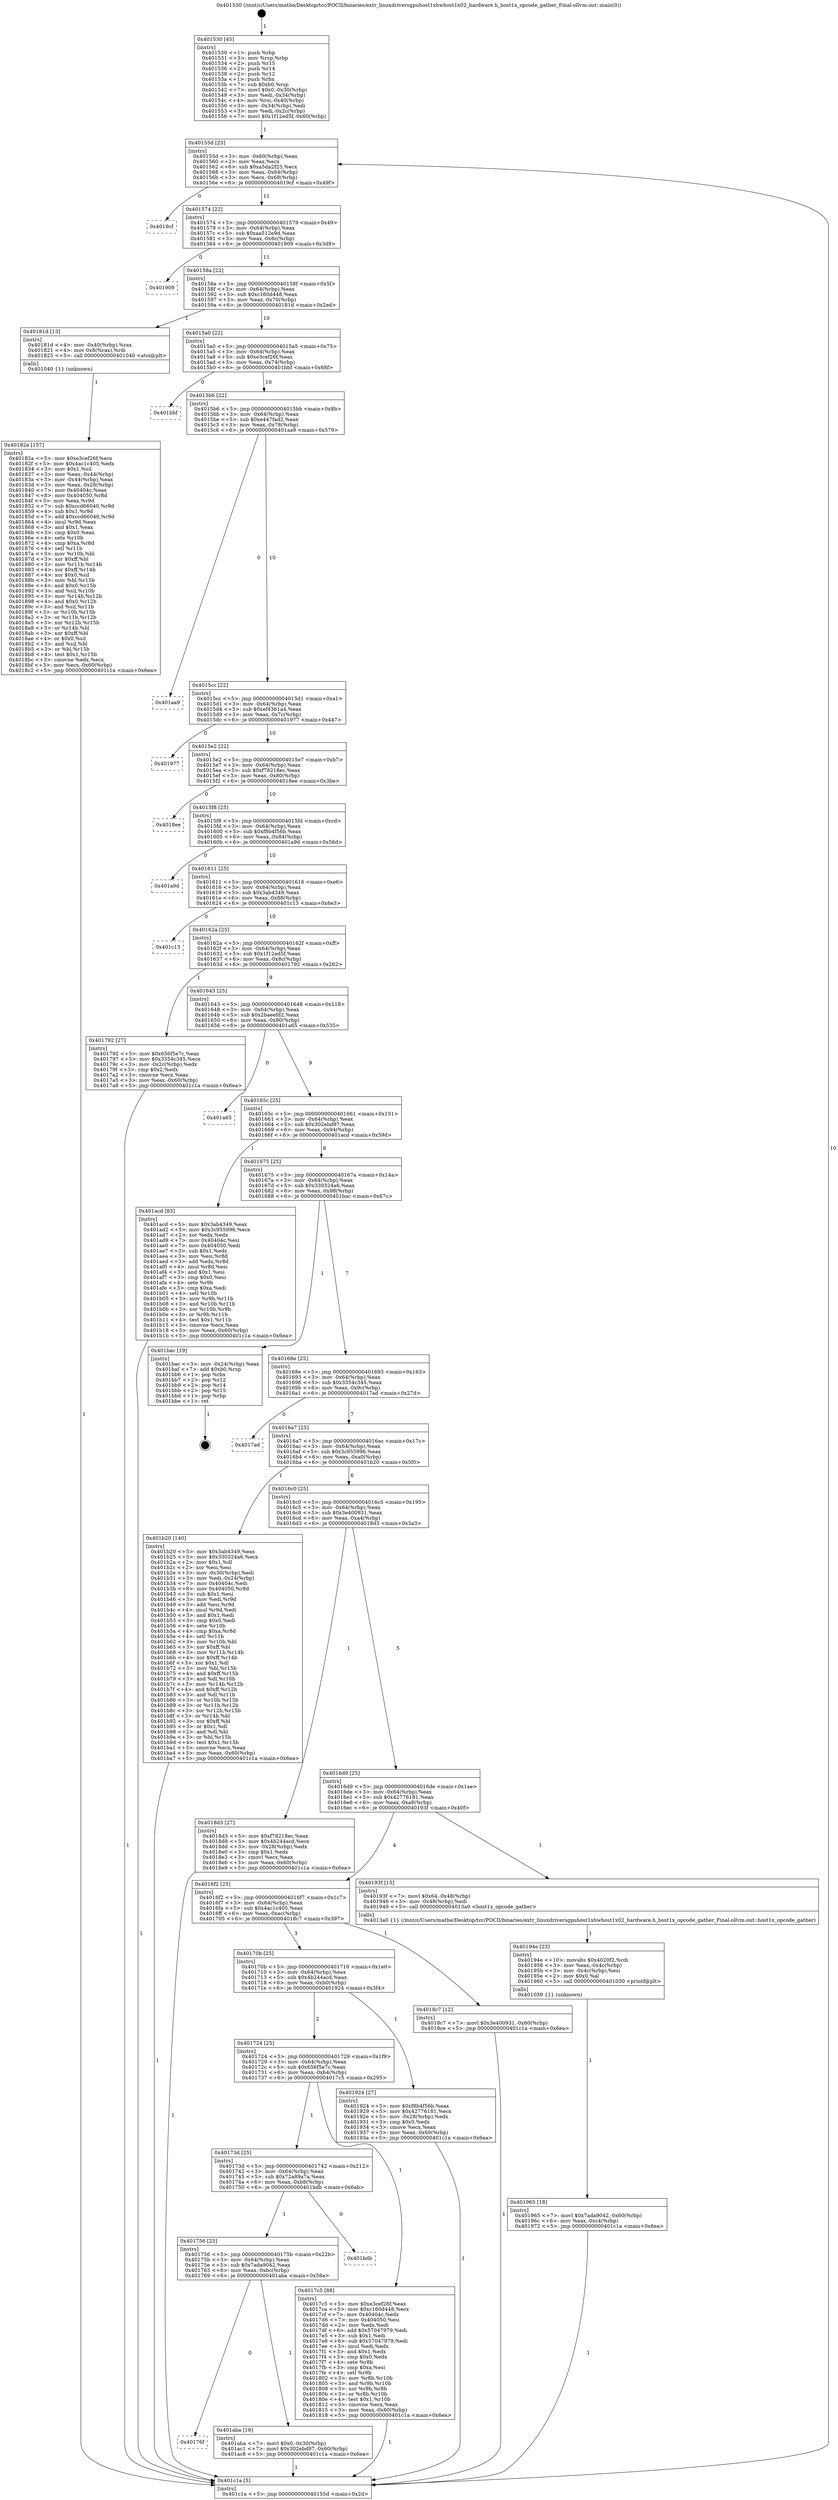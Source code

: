 digraph "0x401530" {
  label = "0x401530 (/mnt/c/Users/mathe/Desktop/tcc/POCII/binaries/extr_linuxdriversgpuhost1xhwhost1x02_hardware.h_host1x_opcode_gather_Final-ollvm.out::main(0))"
  labelloc = "t"
  node[shape=record]

  Entry [label="",width=0.3,height=0.3,shape=circle,fillcolor=black,style=filled]
  "0x40155d" [label="{
     0x40155d [23]\l
     | [instrs]\l
     &nbsp;&nbsp;0x40155d \<+3\>: mov -0x60(%rbp),%eax\l
     &nbsp;&nbsp;0x401560 \<+2\>: mov %eax,%ecx\l
     &nbsp;&nbsp;0x401562 \<+6\>: sub $0xa5da2f23,%ecx\l
     &nbsp;&nbsp;0x401568 \<+3\>: mov %eax,-0x64(%rbp)\l
     &nbsp;&nbsp;0x40156b \<+3\>: mov %ecx,-0x68(%rbp)\l
     &nbsp;&nbsp;0x40156e \<+6\>: je 00000000004019cf \<main+0x49f\>\l
  }"]
  "0x4019cf" [label="{
     0x4019cf\l
  }", style=dashed]
  "0x401574" [label="{
     0x401574 [22]\l
     | [instrs]\l
     &nbsp;&nbsp;0x401574 \<+5\>: jmp 0000000000401579 \<main+0x49\>\l
     &nbsp;&nbsp;0x401579 \<+3\>: mov -0x64(%rbp),%eax\l
     &nbsp;&nbsp;0x40157c \<+5\>: sub $0xaa512e9d,%eax\l
     &nbsp;&nbsp;0x401581 \<+3\>: mov %eax,-0x6c(%rbp)\l
     &nbsp;&nbsp;0x401584 \<+6\>: je 0000000000401909 \<main+0x3d9\>\l
  }"]
  Exit [label="",width=0.3,height=0.3,shape=circle,fillcolor=black,style=filled,peripheries=2]
  "0x401909" [label="{
     0x401909\l
  }", style=dashed]
  "0x40158a" [label="{
     0x40158a [22]\l
     | [instrs]\l
     &nbsp;&nbsp;0x40158a \<+5\>: jmp 000000000040158f \<main+0x5f\>\l
     &nbsp;&nbsp;0x40158f \<+3\>: mov -0x64(%rbp),%eax\l
     &nbsp;&nbsp;0x401592 \<+5\>: sub $0xc160d448,%eax\l
     &nbsp;&nbsp;0x401597 \<+3\>: mov %eax,-0x70(%rbp)\l
     &nbsp;&nbsp;0x40159a \<+6\>: je 000000000040181d \<main+0x2ed\>\l
  }"]
  "0x40176f" [label="{
     0x40176f\l
  }", style=dashed]
  "0x40181d" [label="{
     0x40181d [13]\l
     | [instrs]\l
     &nbsp;&nbsp;0x40181d \<+4\>: mov -0x40(%rbp),%rax\l
     &nbsp;&nbsp;0x401821 \<+4\>: mov 0x8(%rax),%rdi\l
     &nbsp;&nbsp;0x401825 \<+5\>: call 0000000000401040 \<atoi@plt\>\l
     | [calls]\l
     &nbsp;&nbsp;0x401040 \{1\} (unknown)\l
  }"]
  "0x4015a0" [label="{
     0x4015a0 [22]\l
     | [instrs]\l
     &nbsp;&nbsp;0x4015a0 \<+5\>: jmp 00000000004015a5 \<main+0x75\>\l
     &nbsp;&nbsp;0x4015a5 \<+3\>: mov -0x64(%rbp),%eax\l
     &nbsp;&nbsp;0x4015a8 \<+5\>: sub $0xe3cef26f,%eax\l
     &nbsp;&nbsp;0x4015ad \<+3\>: mov %eax,-0x74(%rbp)\l
     &nbsp;&nbsp;0x4015b0 \<+6\>: je 0000000000401bbf \<main+0x68f\>\l
  }"]
  "0x401aba" [label="{
     0x401aba [19]\l
     | [instrs]\l
     &nbsp;&nbsp;0x401aba \<+7\>: movl $0x0,-0x30(%rbp)\l
     &nbsp;&nbsp;0x401ac1 \<+7\>: movl $0x302ebd97,-0x60(%rbp)\l
     &nbsp;&nbsp;0x401ac8 \<+5\>: jmp 0000000000401c1a \<main+0x6ea\>\l
  }"]
  "0x401bbf" [label="{
     0x401bbf\l
  }", style=dashed]
  "0x4015b6" [label="{
     0x4015b6 [22]\l
     | [instrs]\l
     &nbsp;&nbsp;0x4015b6 \<+5\>: jmp 00000000004015bb \<main+0x8b\>\l
     &nbsp;&nbsp;0x4015bb \<+3\>: mov -0x64(%rbp),%eax\l
     &nbsp;&nbsp;0x4015be \<+5\>: sub $0xe447fad2,%eax\l
     &nbsp;&nbsp;0x4015c3 \<+3\>: mov %eax,-0x78(%rbp)\l
     &nbsp;&nbsp;0x4015c6 \<+6\>: je 0000000000401aa9 \<main+0x579\>\l
  }"]
  "0x401756" [label="{
     0x401756 [25]\l
     | [instrs]\l
     &nbsp;&nbsp;0x401756 \<+5\>: jmp 000000000040175b \<main+0x22b\>\l
     &nbsp;&nbsp;0x40175b \<+3\>: mov -0x64(%rbp),%eax\l
     &nbsp;&nbsp;0x40175e \<+5\>: sub $0x7ada9042,%eax\l
     &nbsp;&nbsp;0x401763 \<+6\>: mov %eax,-0xbc(%rbp)\l
     &nbsp;&nbsp;0x401769 \<+6\>: je 0000000000401aba \<main+0x58a\>\l
  }"]
  "0x401aa9" [label="{
     0x401aa9\l
  }", style=dashed]
  "0x4015cc" [label="{
     0x4015cc [22]\l
     | [instrs]\l
     &nbsp;&nbsp;0x4015cc \<+5\>: jmp 00000000004015d1 \<main+0xa1\>\l
     &nbsp;&nbsp;0x4015d1 \<+3\>: mov -0x64(%rbp),%eax\l
     &nbsp;&nbsp;0x4015d4 \<+5\>: sub $0xef4361a4,%eax\l
     &nbsp;&nbsp;0x4015d9 \<+3\>: mov %eax,-0x7c(%rbp)\l
     &nbsp;&nbsp;0x4015dc \<+6\>: je 0000000000401977 \<main+0x447\>\l
  }"]
  "0x401bdb" [label="{
     0x401bdb\l
  }", style=dashed]
  "0x401977" [label="{
     0x401977\l
  }", style=dashed]
  "0x4015e2" [label="{
     0x4015e2 [22]\l
     | [instrs]\l
     &nbsp;&nbsp;0x4015e2 \<+5\>: jmp 00000000004015e7 \<main+0xb7\>\l
     &nbsp;&nbsp;0x4015e7 \<+3\>: mov -0x64(%rbp),%eax\l
     &nbsp;&nbsp;0x4015ea \<+5\>: sub $0xf78218ec,%eax\l
     &nbsp;&nbsp;0x4015ef \<+3\>: mov %eax,-0x80(%rbp)\l
     &nbsp;&nbsp;0x4015f2 \<+6\>: je 00000000004018ee \<main+0x3be\>\l
  }"]
  "0x401965" [label="{
     0x401965 [18]\l
     | [instrs]\l
     &nbsp;&nbsp;0x401965 \<+7\>: movl $0x7ada9042,-0x60(%rbp)\l
     &nbsp;&nbsp;0x40196c \<+6\>: mov %eax,-0xc4(%rbp)\l
     &nbsp;&nbsp;0x401972 \<+5\>: jmp 0000000000401c1a \<main+0x6ea\>\l
  }"]
  "0x4018ee" [label="{
     0x4018ee\l
  }", style=dashed]
  "0x4015f8" [label="{
     0x4015f8 [25]\l
     | [instrs]\l
     &nbsp;&nbsp;0x4015f8 \<+5\>: jmp 00000000004015fd \<main+0xcd\>\l
     &nbsp;&nbsp;0x4015fd \<+3\>: mov -0x64(%rbp),%eax\l
     &nbsp;&nbsp;0x401600 \<+5\>: sub $0xf8b4f56b,%eax\l
     &nbsp;&nbsp;0x401605 \<+6\>: mov %eax,-0x84(%rbp)\l
     &nbsp;&nbsp;0x40160b \<+6\>: je 0000000000401a9d \<main+0x56d\>\l
  }"]
  "0x40194e" [label="{
     0x40194e [23]\l
     | [instrs]\l
     &nbsp;&nbsp;0x40194e \<+10\>: movabs $0x4020f2,%rdi\l
     &nbsp;&nbsp;0x401958 \<+3\>: mov %eax,-0x4c(%rbp)\l
     &nbsp;&nbsp;0x40195b \<+3\>: mov -0x4c(%rbp),%esi\l
     &nbsp;&nbsp;0x40195e \<+2\>: mov $0x0,%al\l
     &nbsp;&nbsp;0x401960 \<+5\>: call 0000000000401030 \<printf@plt\>\l
     | [calls]\l
     &nbsp;&nbsp;0x401030 \{1\} (unknown)\l
  }"]
  "0x401a9d" [label="{
     0x401a9d\l
  }", style=dashed]
  "0x401611" [label="{
     0x401611 [25]\l
     | [instrs]\l
     &nbsp;&nbsp;0x401611 \<+5\>: jmp 0000000000401616 \<main+0xe6\>\l
     &nbsp;&nbsp;0x401616 \<+3\>: mov -0x64(%rbp),%eax\l
     &nbsp;&nbsp;0x401619 \<+5\>: sub $0x3ab4349,%eax\l
     &nbsp;&nbsp;0x40161e \<+6\>: mov %eax,-0x88(%rbp)\l
     &nbsp;&nbsp;0x401624 \<+6\>: je 0000000000401c13 \<main+0x6e3\>\l
  }"]
  "0x40182a" [label="{
     0x40182a [157]\l
     | [instrs]\l
     &nbsp;&nbsp;0x40182a \<+5\>: mov $0xe3cef26f,%ecx\l
     &nbsp;&nbsp;0x40182f \<+5\>: mov $0x4ac1c405,%edx\l
     &nbsp;&nbsp;0x401834 \<+3\>: mov $0x1,%sil\l
     &nbsp;&nbsp;0x401837 \<+3\>: mov %eax,-0x44(%rbp)\l
     &nbsp;&nbsp;0x40183a \<+3\>: mov -0x44(%rbp),%eax\l
     &nbsp;&nbsp;0x40183d \<+3\>: mov %eax,-0x28(%rbp)\l
     &nbsp;&nbsp;0x401840 \<+7\>: mov 0x40404c,%eax\l
     &nbsp;&nbsp;0x401847 \<+8\>: mov 0x404050,%r8d\l
     &nbsp;&nbsp;0x40184f \<+3\>: mov %eax,%r9d\l
     &nbsp;&nbsp;0x401852 \<+7\>: sub $0xccd66040,%r9d\l
     &nbsp;&nbsp;0x401859 \<+4\>: sub $0x1,%r9d\l
     &nbsp;&nbsp;0x40185d \<+7\>: add $0xccd66040,%r9d\l
     &nbsp;&nbsp;0x401864 \<+4\>: imul %r9d,%eax\l
     &nbsp;&nbsp;0x401868 \<+3\>: and $0x1,%eax\l
     &nbsp;&nbsp;0x40186b \<+3\>: cmp $0x0,%eax\l
     &nbsp;&nbsp;0x40186e \<+4\>: sete %r10b\l
     &nbsp;&nbsp;0x401872 \<+4\>: cmp $0xa,%r8d\l
     &nbsp;&nbsp;0x401876 \<+4\>: setl %r11b\l
     &nbsp;&nbsp;0x40187a \<+3\>: mov %r10b,%bl\l
     &nbsp;&nbsp;0x40187d \<+3\>: xor $0xff,%bl\l
     &nbsp;&nbsp;0x401880 \<+3\>: mov %r11b,%r14b\l
     &nbsp;&nbsp;0x401883 \<+4\>: xor $0xff,%r14b\l
     &nbsp;&nbsp;0x401887 \<+4\>: xor $0x0,%sil\l
     &nbsp;&nbsp;0x40188b \<+3\>: mov %bl,%r15b\l
     &nbsp;&nbsp;0x40188e \<+4\>: and $0x0,%r15b\l
     &nbsp;&nbsp;0x401892 \<+3\>: and %sil,%r10b\l
     &nbsp;&nbsp;0x401895 \<+3\>: mov %r14b,%r12b\l
     &nbsp;&nbsp;0x401898 \<+4\>: and $0x0,%r12b\l
     &nbsp;&nbsp;0x40189c \<+3\>: and %sil,%r11b\l
     &nbsp;&nbsp;0x40189f \<+3\>: or %r10b,%r15b\l
     &nbsp;&nbsp;0x4018a2 \<+3\>: or %r11b,%r12b\l
     &nbsp;&nbsp;0x4018a5 \<+3\>: xor %r12b,%r15b\l
     &nbsp;&nbsp;0x4018a8 \<+3\>: or %r14b,%bl\l
     &nbsp;&nbsp;0x4018ab \<+3\>: xor $0xff,%bl\l
     &nbsp;&nbsp;0x4018ae \<+4\>: or $0x0,%sil\l
     &nbsp;&nbsp;0x4018b2 \<+3\>: and %sil,%bl\l
     &nbsp;&nbsp;0x4018b5 \<+3\>: or %bl,%r15b\l
     &nbsp;&nbsp;0x4018b8 \<+4\>: test $0x1,%r15b\l
     &nbsp;&nbsp;0x4018bc \<+3\>: cmovne %edx,%ecx\l
     &nbsp;&nbsp;0x4018bf \<+3\>: mov %ecx,-0x60(%rbp)\l
     &nbsp;&nbsp;0x4018c2 \<+5\>: jmp 0000000000401c1a \<main+0x6ea\>\l
  }"]
  "0x401c13" [label="{
     0x401c13\l
  }", style=dashed]
  "0x40162a" [label="{
     0x40162a [25]\l
     | [instrs]\l
     &nbsp;&nbsp;0x40162a \<+5\>: jmp 000000000040162f \<main+0xff\>\l
     &nbsp;&nbsp;0x40162f \<+3\>: mov -0x64(%rbp),%eax\l
     &nbsp;&nbsp;0x401632 \<+5\>: sub $0x1f12ed5f,%eax\l
     &nbsp;&nbsp;0x401637 \<+6\>: mov %eax,-0x8c(%rbp)\l
     &nbsp;&nbsp;0x40163d \<+6\>: je 0000000000401792 \<main+0x262\>\l
  }"]
  "0x40173d" [label="{
     0x40173d [25]\l
     | [instrs]\l
     &nbsp;&nbsp;0x40173d \<+5\>: jmp 0000000000401742 \<main+0x212\>\l
     &nbsp;&nbsp;0x401742 \<+3\>: mov -0x64(%rbp),%eax\l
     &nbsp;&nbsp;0x401745 \<+5\>: sub $0x72a89a7a,%eax\l
     &nbsp;&nbsp;0x40174a \<+6\>: mov %eax,-0xb8(%rbp)\l
     &nbsp;&nbsp;0x401750 \<+6\>: je 0000000000401bdb \<main+0x6ab\>\l
  }"]
  "0x401792" [label="{
     0x401792 [27]\l
     | [instrs]\l
     &nbsp;&nbsp;0x401792 \<+5\>: mov $0x656f5e7c,%eax\l
     &nbsp;&nbsp;0x401797 \<+5\>: mov $0x3354c345,%ecx\l
     &nbsp;&nbsp;0x40179c \<+3\>: mov -0x2c(%rbp),%edx\l
     &nbsp;&nbsp;0x40179f \<+3\>: cmp $0x2,%edx\l
     &nbsp;&nbsp;0x4017a2 \<+3\>: cmovne %ecx,%eax\l
     &nbsp;&nbsp;0x4017a5 \<+3\>: mov %eax,-0x60(%rbp)\l
     &nbsp;&nbsp;0x4017a8 \<+5\>: jmp 0000000000401c1a \<main+0x6ea\>\l
  }"]
  "0x401643" [label="{
     0x401643 [25]\l
     | [instrs]\l
     &nbsp;&nbsp;0x401643 \<+5\>: jmp 0000000000401648 \<main+0x118\>\l
     &nbsp;&nbsp;0x401648 \<+3\>: mov -0x64(%rbp),%eax\l
     &nbsp;&nbsp;0x40164b \<+5\>: sub $0x2baeefd2,%eax\l
     &nbsp;&nbsp;0x401650 \<+6\>: mov %eax,-0x90(%rbp)\l
     &nbsp;&nbsp;0x401656 \<+6\>: je 0000000000401a65 \<main+0x535\>\l
  }"]
  "0x401c1a" [label="{
     0x401c1a [5]\l
     | [instrs]\l
     &nbsp;&nbsp;0x401c1a \<+5\>: jmp 000000000040155d \<main+0x2d\>\l
  }"]
  "0x401530" [label="{
     0x401530 [45]\l
     | [instrs]\l
     &nbsp;&nbsp;0x401530 \<+1\>: push %rbp\l
     &nbsp;&nbsp;0x401531 \<+3\>: mov %rsp,%rbp\l
     &nbsp;&nbsp;0x401534 \<+2\>: push %r15\l
     &nbsp;&nbsp;0x401536 \<+2\>: push %r14\l
     &nbsp;&nbsp;0x401538 \<+2\>: push %r12\l
     &nbsp;&nbsp;0x40153a \<+1\>: push %rbx\l
     &nbsp;&nbsp;0x40153b \<+7\>: sub $0xb0,%rsp\l
     &nbsp;&nbsp;0x401542 \<+7\>: movl $0x0,-0x30(%rbp)\l
     &nbsp;&nbsp;0x401549 \<+3\>: mov %edi,-0x34(%rbp)\l
     &nbsp;&nbsp;0x40154c \<+4\>: mov %rsi,-0x40(%rbp)\l
     &nbsp;&nbsp;0x401550 \<+3\>: mov -0x34(%rbp),%edi\l
     &nbsp;&nbsp;0x401553 \<+3\>: mov %edi,-0x2c(%rbp)\l
     &nbsp;&nbsp;0x401556 \<+7\>: movl $0x1f12ed5f,-0x60(%rbp)\l
  }"]
  "0x4017c5" [label="{
     0x4017c5 [88]\l
     | [instrs]\l
     &nbsp;&nbsp;0x4017c5 \<+5\>: mov $0xe3cef26f,%eax\l
     &nbsp;&nbsp;0x4017ca \<+5\>: mov $0xc160d448,%ecx\l
     &nbsp;&nbsp;0x4017cf \<+7\>: mov 0x40404c,%edx\l
     &nbsp;&nbsp;0x4017d6 \<+7\>: mov 0x404050,%esi\l
     &nbsp;&nbsp;0x4017dd \<+2\>: mov %edx,%edi\l
     &nbsp;&nbsp;0x4017df \<+6\>: add $0x57047979,%edi\l
     &nbsp;&nbsp;0x4017e5 \<+3\>: sub $0x1,%edi\l
     &nbsp;&nbsp;0x4017e8 \<+6\>: sub $0x57047979,%edi\l
     &nbsp;&nbsp;0x4017ee \<+3\>: imul %edi,%edx\l
     &nbsp;&nbsp;0x4017f1 \<+3\>: and $0x1,%edx\l
     &nbsp;&nbsp;0x4017f4 \<+3\>: cmp $0x0,%edx\l
     &nbsp;&nbsp;0x4017f7 \<+4\>: sete %r8b\l
     &nbsp;&nbsp;0x4017fb \<+3\>: cmp $0xa,%esi\l
     &nbsp;&nbsp;0x4017fe \<+4\>: setl %r9b\l
     &nbsp;&nbsp;0x401802 \<+3\>: mov %r8b,%r10b\l
     &nbsp;&nbsp;0x401805 \<+3\>: and %r9b,%r10b\l
     &nbsp;&nbsp;0x401808 \<+3\>: xor %r9b,%r8b\l
     &nbsp;&nbsp;0x40180b \<+3\>: or %r8b,%r10b\l
     &nbsp;&nbsp;0x40180e \<+4\>: test $0x1,%r10b\l
     &nbsp;&nbsp;0x401812 \<+3\>: cmovne %ecx,%eax\l
     &nbsp;&nbsp;0x401815 \<+3\>: mov %eax,-0x60(%rbp)\l
     &nbsp;&nbsp;0x401818 \<+5\>: jmp 0000000000401c1a \<main+0x6ea\>\l
  }"]
  "0x401a65" [label="{
     0x401a65\l
  }", style=dashed]
  "0x40165c" [label="{
     0x40165c [25]\l
     | [instrs]\l
     &nbsp;&nbsp;0x40165c \<+5\>: jmp 0000000000401661 \<main+0x131\>\l
     &nbsp;&nbsp;0x401661 \<+3\>: mov -0x64(%rbp),%eax\l
     &nbsp;&nbsp;0x401664 \<+5\>: sub $0x302ebd97,%eax\l
     &nbsp;&nbsp;0x401669 \<+6\>: mov %eax,-0x94(%rbp)\l
     &nbsp;&nbsp;0x40166f \<+6\>: je 0000000000401acd \<main+0x59d\>\l
  }"]
  "0x401724" [label="{
     0x401724 [25]\l
     | [instrs]\l
     &nbsp;&nbsp;0x401724 \<+5\>: jmp 0000000000401729 \<main+0x1f9\>\l
     &nbsp;&nbsp;0x401729 \<+3\>: mov -0x64(%rbp),%eax\l
     &nbsp;&nbsp;0x40172c \<+5\>: sub $0x656f5e7c,%eax\l
     &nbsp;&nbsp;0x401731 \<+6\>: mov %eax,-0xb4(%rbp)\l
     &nbsp;&nbsp;0x401737 \<+6\>: je 00000000004017c5 \<main+0x295\>\l
  }"]
  "0x401acd" [label="{
     0x401acd [83]\l
     | [instrs]\l
     &nbsp;&nbsp;0x401acd \<+5\>: mov $0x3ab4349,%eax\l
     &nbsp;&nbsp;0x401ad2 \<+5\>: mov $0x3c955996,%ecx\l
     &nbsp;&nbsp;0x401ad7 \<+2\>: xor %edx,%edx\l
     &nbsp;&nbsp;0x401ad9 \<+7\>: mov 0x40404c,%esi\l
     &nbsp;&nbsp;0x401ae0 \<+7\>: mov 0x404050,%edi\l
     &nbsp;&nbsp;0x401ae7 \<+3\>: sub $0x1,%edx\l
     &nbsp;&nbsp;0x401aea \<+3\>: mov %esi,%r8d\l
     &nbsp;&nbsp;0x401aed \<+3\>: add %edx,%r8d\l
     &nbsp;&nbsp;0x401af0 \<+4\>: imul %r8d,%esi\l
     &nbsp;&nbsp;0x401af4 \<+3\>: and $0x1,%esi\l
     &nbsp;&nbsp;0x401af7 \<+3\>: cmp $0x0,%esi\l
     &nbsp;&nbsp;0x401afa \<+4\>: sete %r9b\l
     &nbsp;&nbsp;0x401afe \<+3\>: cmp $0xa,%edi\l
     &nbsp;&nbsp;0x401b01 \<+4\>: setl %r10b\l
     &nbsp;&nbsp;0x401b05 \<+3\>: mov %r9b,%r11b\l
     &nbsp;&nbsp;0x401b08 \<+3\>: and %r10b,%r11b\l
     &nbsp;&nbsp;0x401b0b \<+3\>: xor %r10b,%r9b\l
     &nbsp;&nbsp;0x401b0e \<+3\>: or %r9b,%r11b\l
     &nbsp;&nbsp;0x401b11 \<+4\>: test $0x1,%r11b\l
     &nbsp;&nbsp;0x401b15 \<+3\>: cmovne %ecx,%eax\l
     &nbsp;&nbsp;0x401b18 \<+3\>: mov %eax,-0x60(%rbp)\l
     &nbsp;&nbsp;0x401b1b \<+5\>: jmp 0000000000401c1a \<main+0x6ea\>\l
  }"]
  "0x401675" [label="{
     0x401675 [25]\l
     | [instrs]\l
     &nbsp;&nbsp;0x401675 \<+5\>: jmp 000000000040167a \<main+0x14a\>\l
     &nbsp;&nbsp;0x40167a \<+3\>: mov -0x64(%rbp),%eax\l
     &nbsp;&nbsp;0x40167d \<+5\>: sub $0x330324a6,%eax\l
     &nbsp;&nbsp;0x401682 \<+6\>: mov %eax,-0x98(%rbp)\l
     &nbsp;&nbsp;0x401688 \<+6\>: je 0000000000401bac \<main+0x67c\>\l
  }"]
  "0x401924" [label="{
     0x401924 [27]\l
     | [instrs]\l
     &nbsp;&nbsp;0x401924 \<+5\>: mov $0xf8b4f56b,%eax\l
     &nbsp;&nbsp;0x401929 \<+5\>: mov $0x42776181,%ecx\l
     &nbsp;&nbsp;0x40192e \<+3\>: mov -0x28(%rbp),%edx\l
     &nbsp;&nbsp;0x401931 \<+3\>: cmp $0x0,%edx\l
     &nbsp;&nbsp;0x401934 \<+3\>: cmove %ecx,%eax\l
     &nbsp;&nbsp;0x401937 \<+3\>: mov %eax,-0x60(%rbp)\l
     &nbsp;&nbsp;0x40193a \<+5\>: jmp 0000000000401c1a \<main+0x6ea\>\l
  }"]
  "0x401bac" [label="{
     0x401bac [19]\l
     | [instrs]\l
     &nbsp;&nbsp;0x401bac \<+3\>: mov -0x24(%rbp),%eax\l
     &nbsp;&nbsp;0x401baf \<+7\>: add $0xb0,%rsp\l
     &nbsp;&nbsp;0x401bb6 \<+1\>: pop %rbx\l
     &nbsp;&nbsp;0x401bb7 \<+2\>: pop %r12\l
     &nbsp;&nbsp;0x401bb9 \<+2\>: pop %r14\l
     &nbsp;&nbsp;0x401bbb \<+2\>: pop %r15\l
     &nbsp;&nbsp;0x401bbd \<+1\>: pop %rbp\l
     &nbsp;&nbsp;0x401bbe \<+1\>: ret\l
  }"]
  "0x40168e" [label="{
     0x40168e [25]\l
     | [instrs]\l
     &nbsp;&nbsp;0x40168e \<+5\>: jmp 0000000000401693 \<main+0x163\>\l
     &nbsp;&nbsp;0x401693 \<+3\>: mov -0x64(%rbp),%eax\l
     &nbsp;&nbsp;0x401696 \<+5\>: sub $0x3354c345,%eax\l
     &nbsp;&nbsp;0x40169b \<+6\>: mov %eax,-0x9c(%rbp)\l
     &nbsp;&nbsp;0x4016a1 \<+6\>: je 00000000004017ad \<main+0x27d\>\l
  }"]
  "0x40170b" [label="{
     0x40170b [25]\l
     | [instrs]\l
     &nbsp;&nbsp;0x40170b \<+5\>: jmp 0000000000401710 \<main+0x1e0\>\l
     &nbsp;&nbsp;0x401710 \<+3\>: mov -0x64(%rbp),%eax\l
     &nbsp;&nbsp;0x401713 \<+5\>: sub $0x4b244acd,%eax\l
     &nbsp;&nbsp;0x401718 \<+6\>: mov %eax,-0xb0(%rbp)\l
     &nbsp;&nbsp;0x40171e \<+6\>: je 0000000000401924 \<main+0x3f4\>\l
  }"]
  "0x4017ad" [label="{
     0x4017ad\l
  }", style=dashed]
  "0x4016a7" [label="{
     0x4016a7 [25]\l
     | [instrs]\l
     &nbsp;&nbsp;0x4016a7 \<+5\>: jmp 00000000004016ac \<main+0x17c\>\l
     &nbsp;&nbsp;0x4016ac \<+3\>: mov -0x64(%rbp),%eax\l
     &nbsp;&nbsp;0x4016af \<+5\>: sub $0x3c955996,%eax\l
     &nbsp;&nbsp;0x4016b4 \<+6\>: mov %eax,-0xa0(%rbp)\l
     &nbsp;&nbsp;0x4016ba \<+6\>: je 0000000000401b20 \<main+0x5f0\>\l
  }"]
  "0x4018c7" [label="{
     0x4018c7 [12]\l
     | [instrs]\l
     &nbsp;&nbsp;0x4018c7 \<+7\>: movl $0x3e400931,-0x60(%rbp)\l
     &nbsp;&nbsp;0x4018ce \<+5\>: jmp 0000000000401c1a \<main+0x6ea\>\l
  }"]
  "0x401b20" [label="{
     0x401b20 [140]\l
     | [instrs]\l
     &nbsp;&nbsp;0x401b20 \<+5\>: mov $0x3ab4349,%eax\l
     &nbsp;&nbsp;0x401b25 \<+5\>: mov $0x330324a6,%ecx\l
     &nbsp;&nbsp;0x401b2a \<+2\>: mov $0x1,%dl\l
     &nbsp;&nbsp;0x401b2c \<+2\>: xor %esi,%esi\l
     &nbsp;&nbsp;0x401b2e \<+3\>: mov -0x30(%rbp),%edi\l
     &nbsp;&nbsp;0x401b31 \<+3\>: mov %edi,-0x24(%rbp)\l
     &nbsp;&nbsp;0x401b34 \<+7\>: mov 0x40404c,%edi\l
     &nbsp;&nbsp;0x401b3b \<+8\>: mov 0x404050,%r8d\l
     &nbsp;&nbsp;0x401b43 \<+3\>: sub $0x1,%esi\l
     &nbsp;&nbsp;0x401b46 \<+3\>: mov %edi,%r9d\l
     &nbsp;&nbsp;0x401b49 \<+3\>: add %esi,%r9d\l
     &nbsp;&nbsp;0x401b4c \<+4\>: imul %r9d,%edi\l
     &nbsp;&nbsp;0x401b50 \<+3\>: and $0x1,%edi\l
     &nbsp;&nbsp;0x401b53 \<+3\>: cmp $0x0,%edi\l
     &nbsp;&nbsp;0x401b56 \<+4\>: sete %r10b\l
     &nbsp;&nbsp;0x401b5a \<+4\>: cmp $0xa,%r8d\l
     &nbsp;&nbsp;0x401b5e \<+4\>: setl %r11b\l
     &nbsp;&nbsp;0x401b62 \<+3\>: mov %r10b,%bl\l
     &nbsp;&nbsp;0x401b65 \<+3\>: xor $0xff,%bl\l
     &nbsp;&nbsp;0x401b68 \<+3\>: mov %r11b,%r14b\l
     &nbsp;&nbsp;0x401b6b \<+4\>: xor $0xff,%r14b\l
     &nbsp;&nbsp;0x401b6f \<+3\>: xor $0x1,%dl\l
     &nbsp;&nbsp;0x401b72 \<+3\>: mov %bl,%r15b\l
     &nbsp;&nbsp;0x401b75 \<+4\>: and $0xff,%r15b\l
     &nbsp;&nbsp;0x401b79 \<+3\>: and %dl,%r10b\l
     &nbsp;&nbsp;0x401b7c \<+3\>: mov %r14b,%r12b\l
     &nbsp;&nbsp;0x401b7f \<+4\>: and $0xff,%r12b\l
     &nbsp;&nbsp;0x401b83 \<+3\>: and %dl,%r11b\l
     &nbsp;&nbsp;0x401b86 \<+3\>: or %r10b,%r15b\l
     &nbsp;&nbsp;0x401b89 \<+3\>: or %r11b,%r12b\l
     &nbsp;&nbsp;0x401b8c \<+3\>: xor %r12b,%r15b\l
     &nbsp;&nbsp;0x401b8f \<+3\>: or %r14b,%bl\l
     &nbsp;&nbsp;0x401b92 \<+3\>: xor $0xff,%bl\l
     &nbsp;&nbsp;0x401b95 \<+3\>: or $0x1,%dl\l
     &nbsp;&nbsp;0x401b98 \<+2\>: and %dl,%bl\l
     &nbsp;&nbsp;0x401b9a \<+3\>: or %bl,%r15b\l
     &nbsp;&nbsp;0x401b9d \<+4\>: test $0x1,%r15b\l
     &nbsp;&nbsp;0x401ba1 \<+3\>: cmovne %ecx,%eax\l
     &nbsp;&nbsp;0x401ba4 \<+3\>: mov %eax,-0x60(%rbp)\l
     &nbsp;&nbsp;0x401ba7 \<+5\>: jmp 0000000000401c1a \<main+0x6ea\>\l
  }"]
  "0x4016c0" [label="{
     0x4016c0 [25]\l
     | [instrs]\l
     &nbsp;&nbsp;0x4016c0 \<+5\>: jmp 00000000004016c5 \<main+0x195\>\l
     &nbsp;&nbsp;0x4016c5 \<+3\>: mov -0x64(%rbp),%eax\l
     &nbsp;&nbsp;0x4016c8 \<+5\>: sub $0x3e400931,%eax\l
     &nbsp;&nbsp;0x4016cd \<+6\>: mov %eax,-0xa4(%rbp)\l
     &nbsp;&nbsp;0x4016d3 \<+6\>: je 00000000004018d3 \<main+0x3a3\>\l
  }"]
  "0x4016f2" [label="{
     0x4016f2 [25]\l
     | [instrs]\l
     &nbsp;&nbsp;0x4016f2 \<+5\>: jmp 00000000004016f7 \<main+0x1c7\>\l
     &nbsp;&nbsp;0x4016f7 \<+3\>: mov -0x64(%rbp),%eax\l
     &nbsp;&nbsp;0x4016fa \<+5\>: sub $0x4ac1c405,%eax\l
     &nbsp;&nbsp;0x4016ff \<+6\>: mov %eax,-0xac(%rbp)\l
     &nbsp;&nbsp;0x401705 \<+6\>: je 00000000004018c7 \<main+0x397\>\l
  }"]
  "0x4018d3" [label="{
     0x4018d3 [27]\l
     | [instrs]\l
     &nbsp;&nbsp;0x4018d3 \<+5\>: mov $0xf78218ec,%eax\l
     &nbsp;&nbsp;0x4018d8 \<+5\>: mov $0x4b244acd,%ecx\l
     &nbsp;&nbsp;0x4018dd \<+3\>: mov -0x28(%rbp),%edx\l
     &nbsp;&nbsp;0x4018e0 \<+3\>: cmp $0x1,%edx\l
     &nbsp;&nbsp;0x4018e3 \<+3\>: cmovl %ecx,%eax\l
     &nbsp;&nbsp;0x4018e6 \<+3\>: mov %eax,-0x60(%rbp)\l
     &nbsp;&nbsp;0x4018e9 \<+5\>: jmp 0000000000401c1a \<main+0x6ea\>\l
  }"]
  "0x4016d9" [label="{
     0x4016d9 [25]\l
     | [instrs]\l
     &nbsp;&nbsp;0x4016d9 \<+5\>: jmp 00000000004016de \<main+0x1ae\>\l
     &nbsp;&nbsp;0x4016de \<+3\>: mov -0x64(%rbp),%eax\l
     &nbsp;&nbsp;0x4016e1 \<+5\>: sub $0x42776181,%eax\l
     &nbsp;&nbsp;0x4016e6 \<+6\>: mov %eax,-0xa8(%rbp)\l
     &nbsp;&nbsp;0x4016ec \<+6\>: je 000000000040193f \<main+0x40f\>\l
  }"]
  "0x40193f" [label="{
     0x40193f [15]\l
     | [instrs]\l
     &nbsp;&nbsp;0x40193f \<+7\>: movl $0x64,-0x48(%rbp)\l
     &nbsp;&nbsp;0x401946 \<+3\>: mov -0x48(%rbp),%edi\l
     &nbsp;&nbsp;0x401949 \<+5\>: call 00000000004013a0 \<host1x_opcode_gather\>\l
     | [calls]\l
     &nbsp;&nbsp;0x4013a0 \{1\} (/mnt/c/Users/mathe/Desktop/tcc/POCII/binaries/extr_linuxdriversgpuhost1xhwhost1x02_hardware.h_host1x_opcode_gather_Final-ollvm.out::host1x_opcode_gather)\l
  }"]
  Entry -> "0x401530" [label=" 1"]
  "0x40155d" -> "0x4019cf" [label=" 0"]
  "0x40155d" -> "0x401574" [label=" 11"]
  "0x401bac" -> Exit [label=" 1"]
  "0x401574" -> "0x401909" [label=" 0"]
  "0x401574" -> "0x40158a" [label=" 11"]
  "0x401b20" -> "0x401c1a" [label=" 1"]
  "0x40158a" -> "0x40181d" [label=" 1"]
  "0x40158a" -> "0x4015a0" [label=" 10"]
  "0x401acd" -> "0x401c1a" [label=" 1"]
  "0x4015a0" -> "0x401bbf" [label=" 0"]
  "0x4015a0" -> "0x4015b6" [label=" 10"]
  "0x401aba" -> "0x401c1a" [label=" 1"]
  "0x4015b6" -> "0x401aa9" [label=" 0"]
  "0x4015b6" -> "0x4015cc" [label=" 10"]
  "0x401756" -> "0x401aba" [label=" 1"]
  "0x4015cc" -> "0x401977" [label=" 0"]
  "0x4015cc" -> "0x4015e2" [label=" 10"]
  "0x401756" -> "0x40176f" [label=" 0"]
  "0x4015e2" -> "0x4018ee" [label=" 0"]
  "0x4015e2" -> "0x4015f8" [label=" 10"]
  "0x40173d" -> "0x401bdb" [label=" 0"]
  "0x4015f8" -> "0x401a9d" [label=" 0"]
  "0x4015f8" -> "0x401611" [label=" 10"]
  "0x40173d" -> "0x401756" [label=" 1"]
  "0x401611" -> "0x401c13" [label=" 0"]
  "0x401611" -> "0x40162a" [label=" 10"]
  "0x401965" -> "0x401c1a" [label=" 1"]
  "0x40162a" -> "0x401792" [label=" 1"]
  "0x40162a" -> "0x401643" [label=" 9"]
  "0x401792" -> "0x401c1a" [label=" 1"]
  "0x401530" -> "0x40155d" [label=" 1"]
  "0x401c1a" -> "0x40155d" [label=" 10"]
  "0x40194e" -> "0x401965" [label=" 1"]
  "0x401643" -> "0x401a65" [label=" 0"]
  "0x401643" -> "0x40165c" [label=" 9"]
  "0x40193f" -> "0x40194e" [label=" 1"]
  "0x40165c" -> "0x401acd" [label=" 1"]
  "0x40165c" -> "0x401675" [label=" 8"]
  "0x4018d3" -> "0x401c1a" [label=" 1"]
  "0x401675" -> "0x401bac" [label=" 1"]
  "0x401675" -> "0x40168e" [label=" 7"]
  "0x4018c7" -> "0x401c1a" [label=" 1"]
  "0x40168e" -> "0x4017ad" [label=" 0"]
  "0x40168e" -> "0x4016a7" [label=" 7"]
  "0x40181d" -> "0x40182a" [label=" 1"]
  "0x4016a7" -> "0x401b20" [label=" 1"]
  "0x4016a7" -> "0x4016c0" [label=" 6"]
  "0x4017c5" -> "0x401c1a" [label=" 1"]
  "0x4016c0" -> "0x4018d3" [label=" 1"]
  "0x4016c0" -> "0x4016d9" [label=" 5"]
  "0x401724" -> "0x4017c5" [label=" 1"]
  "0x4016d9" -> "0x40193f" [label=" 1"]
  "0x4016d9" -> "0x4016f2" [label=" 4"]
  "0x401724" -> "0x40173d" [label=" 1"]
  "0x4016f2" -> "0x4018c7" [label=" 1"]
  "0x4016f2" -> "0x40170b" [label=" 3"]
  "0x40182a" -> "0x401c1a" [label=" 1"]
  "0x40170b" -> "0x401924" [label=" 1"]
  "0x40170b" -> "0x401724" [label=" 2"]
  "0x401924" -> "0x401c1a" [label=" 1"]
}
